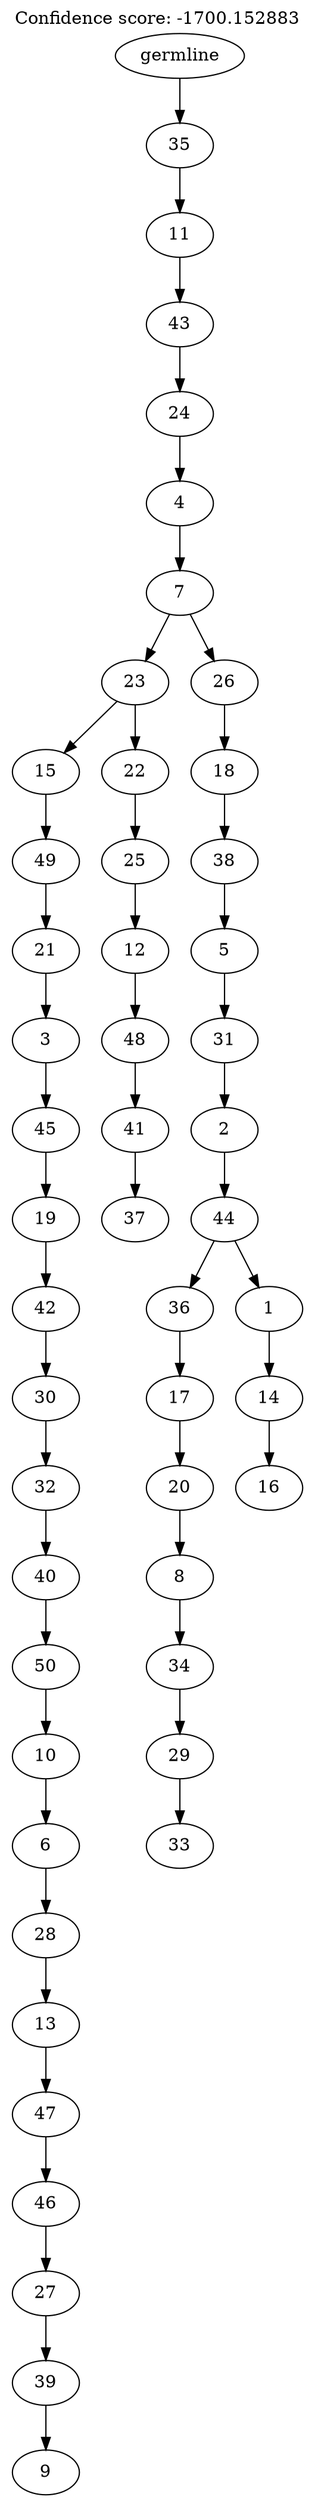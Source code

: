 digraph g {
	"49" -> "50";
	"50" [label="9"];
	"48" -> "49";
	"49" [label="39"];
	"47" -> "48";
	"48" [label="27"];
	"46" -> "47";
	"47" [label="46"];
	"45" -> "46";
	"46" [label="47"];
	"44" -> "45";
	"45" [label="13"];
	"43" -> "44";
	"44" [label="28"];
	"42" -> "43";
	"43" [label="6"];
	"41" -> "42";
	"42" [label="10"];
	"40" -> "41";
	"41" [label="50"];
	"39" -> "40";
	"40" [label="40"];
	"38" -> "39";
	"39" [label="32"];
	"37" -> "38";
	"38" [label="30"];
	"36" -> "37";
	"37" [label="42"];
	"35" -> "36";
	"36" [label="19"];
	"34" -> "35";
	"35" [label="45"];
	"33" -> "34";
	"34" [label="3"];
	"32" -> "33";
	"33" [label="21"];
	"31" -> "32";
	"32" [label="49"];
	"29" -> "30";
	"30" [label="37"];
	"28" -> "29";
	"29" [label="41"];
	"27" -> "28";
	"28" [label="48"];
	"26" -> "27";
	"27" [label="12"];
	"25" -> "26";
	"26" [label="25"];
	"24" -> "25";
	"25" [label="22"];
	"24" -> "31";
	"31" [label="15"];
	"22" -> "23";
	"23" [label="33"];
	"21" -> "22";
	"22" [label="29"];
	"20" -> "21";
	"21" [label="34"];
	"19" -> "20";
	"20" [label="8"];
	"18" -> "19";
	"19" [label="20"];
	"17" -> "18";
	"18" [label="17"];
	"15" -> "16";
	"16" [label="16"];
	"14" -> "15";
	"15" [label="14"];
	"13" -> "14";
	"14" [label="1"];
	"13" -> "17";
	"17" [label="36"];
	"12" -> "13";
	"13" [label="44"];
	"11" -> "12";
	"12" [label="2"];
	"10" -> "11";
	"11" [label="31"];
	"9" -> "10";
	"10" [label="5"];
	"8" -> "9";
	"9" [label="38"];
	"7" -> "8";
	"8" [label="18"];
	"6" -> "7";
	"7" [label="26"];
	"6" -> "24";
	"24" [label="23"];
	"5" -> "6";
	"6" [label="7"];
	"4" -> "5";
	"5" [label="4"];
	"3" -> "4";
	"4" [label="24"];
	"2" -> "3";
	"3" [label="43"];
	"1" -> "2";
	"2" [label="11"];
	"0" -> "1";
	"1" [label="35"];
	"0" [label="germline"];
	labelloc="t";
	label="Confidence score: -1700.152883";
}
